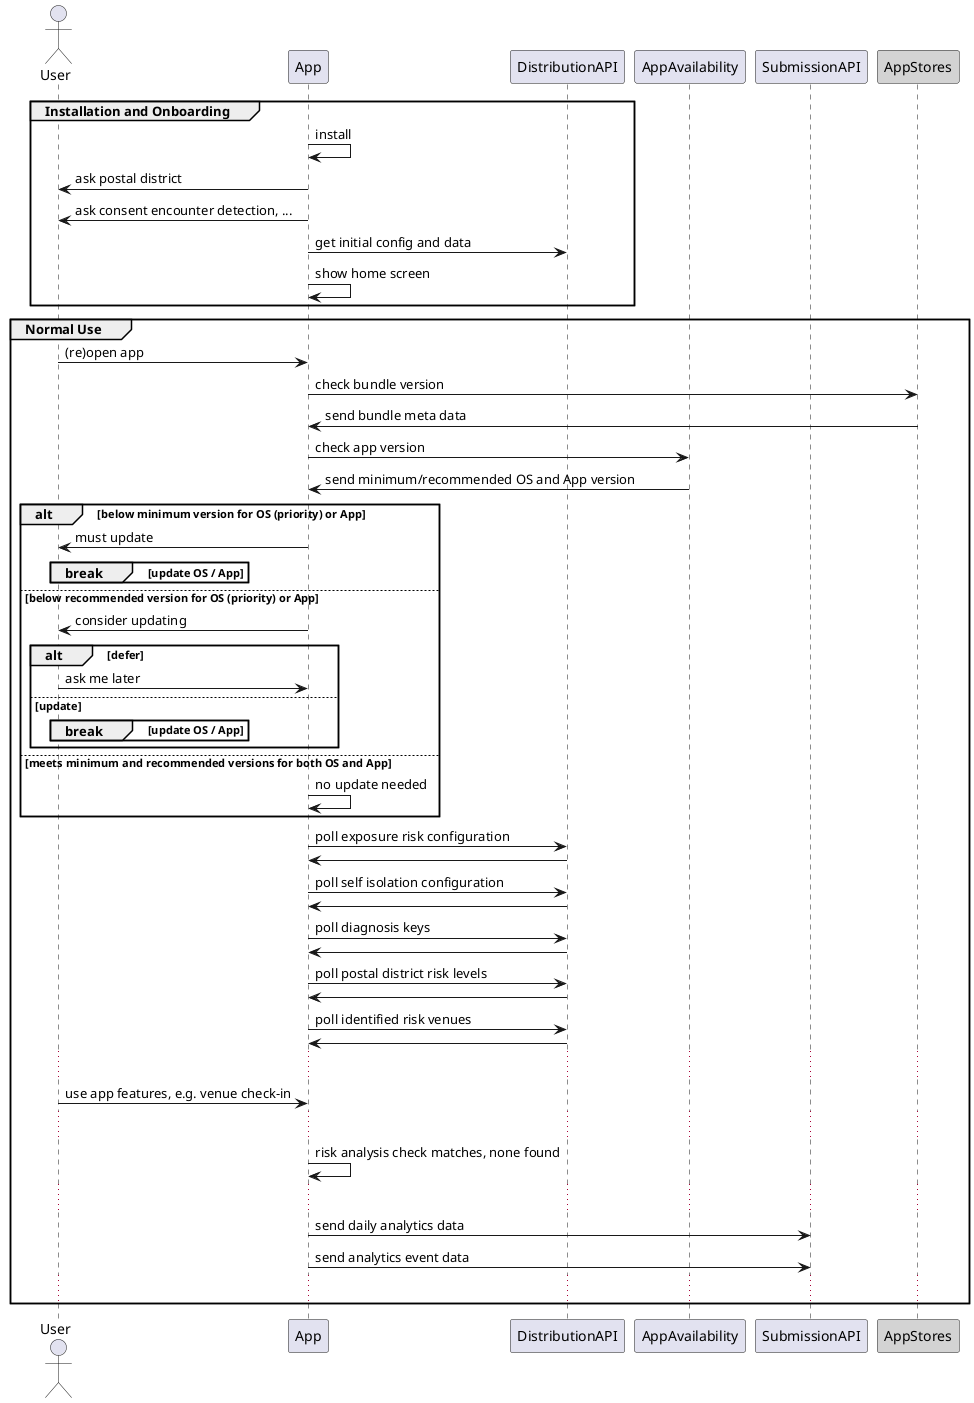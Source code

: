 @startuml system-flow_install-and-normal

Actor User 

Participant AppStores order 30 #LightGrey

group Installation and Onboarding
App -> App : install
App -> User : ask postal district
App -> User : ask consent encounter detection, ...
App -> DistributionAPI: get initial config and data
App -> App:  show home screen
end

group Normal Use
User -> App : (re)open app
App -> AppStores : check bundle version
App <- AppStores : send bundle meta data
App -> AppAvailability : check app version
App <- AppAvailability : send minimum/recommended OS and App version
alt below minimum version for OS (priority) or App
App -> User: must update
break update OS / App
end
else below recommended version for OS (priority) or App
App -> User: consider updating
alt defer
User-> App : ask me later
else update
break update OS / App
end
end
else meets minimum and recommended versions for both OS and App
App -> App: no update needed
end
App -> DistributionAPI: poll exposure risk configuration
App <- DistributionAPI: 
App -> DistributionAPI: poll self isolation configuration
App <- DistributionAPI

App -> DistributionAPI: poll diagnosis keys
App <- DistributionAPI

App -> DistributionAPI: poll postal district risk levels
App <- DistributionAPI

App -> DistributionAPI: poll identified risk venues
App <- DistributionAPI
...

User -> App: use app features, e.g. venue check-in
...

App -> App: risk analysis check matches, none found
...

App -> SubmissionAPI: send daily analytics data 
App -> SubmissionAPI: send analytics event data 
...
end

@enduml